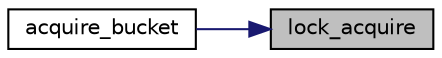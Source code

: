 digraph "lock_acquire"
{
 // LATEX_PDF_SIZE
  edge [fontname="Helvetica",fontsize="10",labelfontname="Helvetica",labelfontsize="10"];
  node [fontname="Helvetica",fontsize="10",shape=record];
  rankdir="RL";
  Node1 [label="lock_acquire",height=0.2,width=0.4,color="black", fillcolor="grey75", style="filled", fontcolor="black",tooltip="Attempts to acquire the lock, yields if already acquired."];
  Node1 -> Node2 [dir="back",color="midnightblue",fontsize="10",style="solid",fontname="Helvetica"];
  Node2 [label="acquire_bucket",height=0.2,width=0.4,color="black", fillcolor="white", style="filled",URL="$hm_8c.html#a50bf8746ced6f16c08b02594b508ebe0",tooltip="Acquire lock on a hashmap slot."];
}
